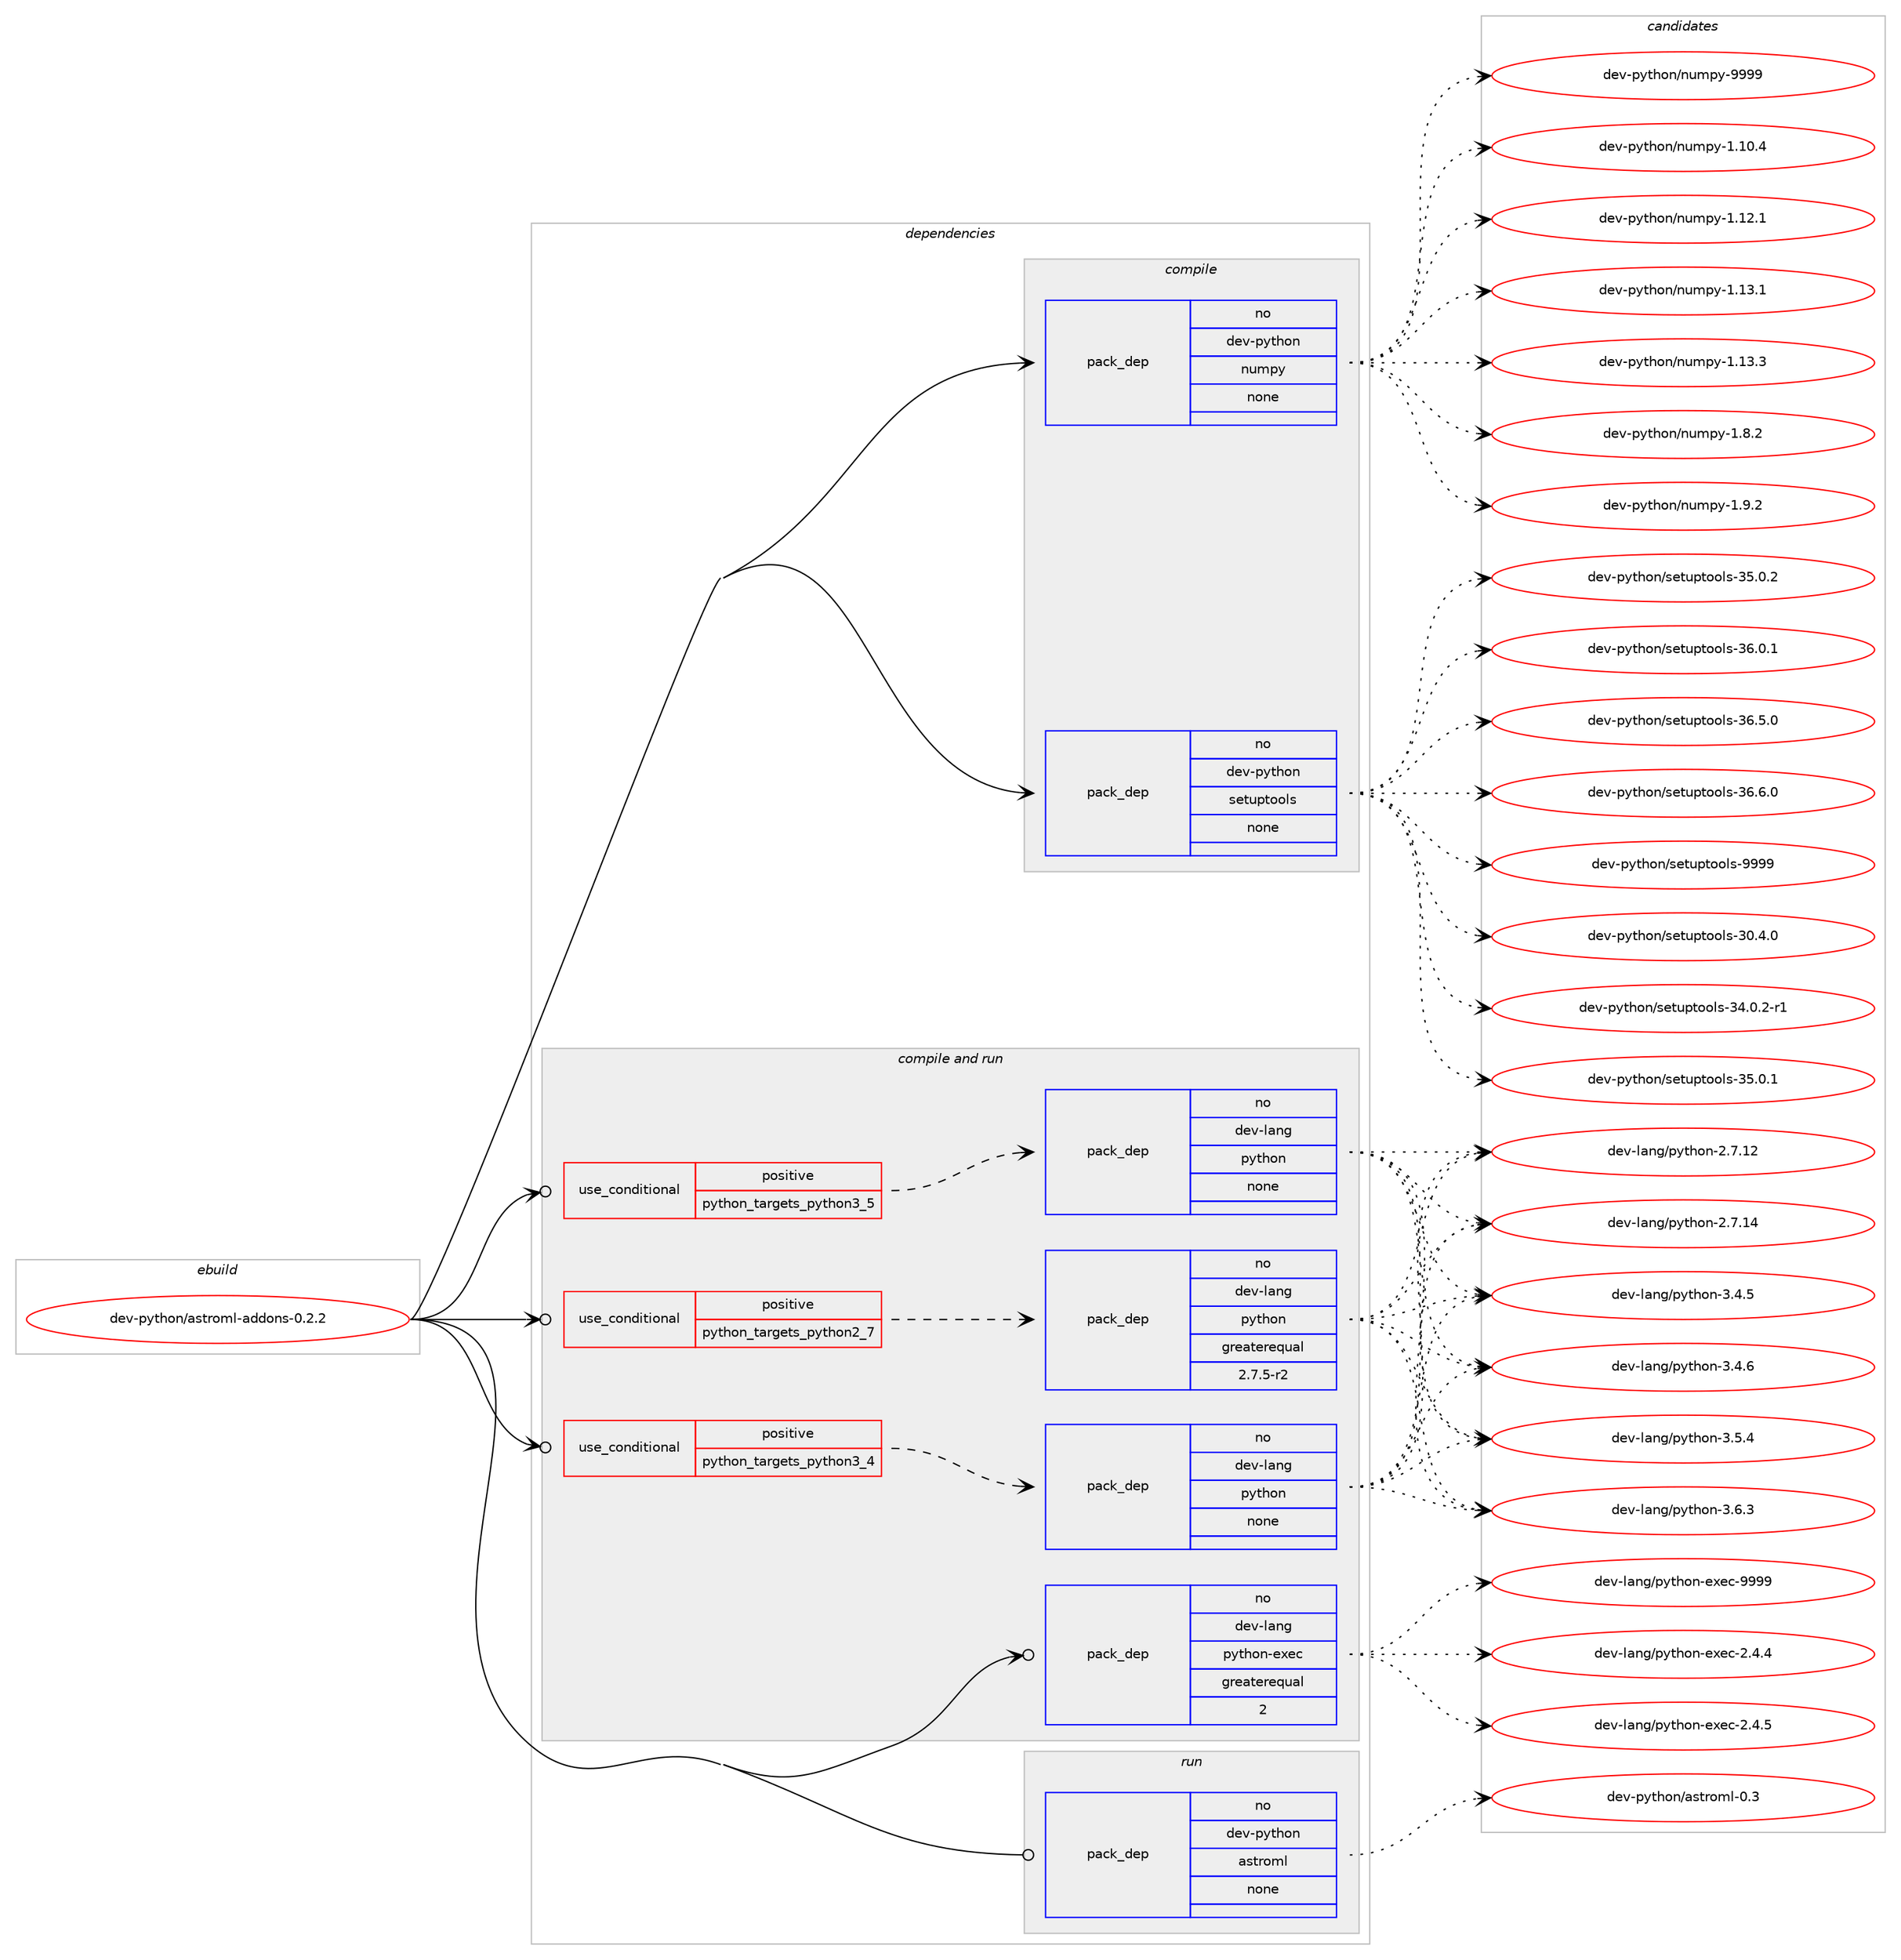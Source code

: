 digraph prolog {

# *************
# Graph options
# *************

newrank=true;
concentrate=true;
compound=true;
graph [rankdir=LR,fontname=Helvetica,fontsize=10,ranksep=1.5];#, ranksep=2.5, nodesep=0.2];
edge  [arrowhead=vee];
node  [fontname=Helvetica,fontsize=10];

# **********
# The ebuild
# **********

subgraph cluster_leftcol {
color=gray;
rank=same;
label=<<i>ebuild</i>>;
id [label="dev-python/astroml-addons-0.2.2", color=red, width=4, href="../dev-python/astroml-addons-0.2.2.svg"];
}

# ****************
# The dependencies
# ****************

subgraph cluster_midcol {
color=gray;
label=<<i>dependencies</i>>;
subgraph cluster_compile {
fillcolor="#eeeeee";
style=filled;
label=<<i>compile</i>>;
subgraph pack113487 {
dependency146911 [label=<<TABLE BORDER="0" CELLBORDER="1" CELLSPACING="0" CELLPADDING="4" WIDTH="220"><TR><TD ROWSPAN="6" CELLPADDING="30">pack_dep</TD></TR><TR><TD WIDTH="110">no</TD></TR><TR><TD>dev-python</TD></TR><TR><TD>numpy</TD></TR><TR><TD>none</TD></TR><TR><TD></TD></TR></TABLE>>, shape=none, color=blue];
}
id:e -> dependency146911:w [weight=20,style="solid",arrowhead="vee"];
subgraph pack113488 {
dependency146912 [label=<<TABLE BORDER="0" CELLBORDER="1" CELLSPACING="0" CELLPADDING="4" WIDTH="220"><TR><TD ROWSPAN="6" CELLPADDING="30">pack_dep</TD></TR><TR><TD WIDTH="110">no</TD></TR><TR><TD>dev-python</TD></TR><TR><TD>setuptools</TD></TR><TR><TD>none</TD></TR><TR><TD></TD></TR></TABLE>>, shape=none, color=blue];
}
id:e -> dependency146912:w [weight=20,style="solid",arrowhead="vee"];
}
subgraph cluster_compileandrun {
fillcolor="#eeeeee";
style=filled;
label=<<i>compile and run</i>>;
subgraph cond29607 {
dependency146913 [label=<<TABLE BORDER="0" CELLBORDER="1" CELLSPACING="0" CELLPADDING="4"><TR><TD ROWSPAN="3" CELLPADDING="10">use_conditional</TD></TR><TR><TD>positive</TD></TR><TR><TD>python_targets_python2_7</TD></TR></TABLE>>, shape=none, color=red];
subgraph pack113489 {
dependency146914 [label=<<TABLE BORDER="0" CELLBORDER="1" CELLSPACING="0" CELLPADDING="4" WIDTH="220"><TR><TD ROWSPAN="6" CELLPADDING="30">pack_dep</TD></TR><TR><TD WIDTH="110">no</TD></TR><TR><TD>dev-lang</TD></TR><TR><TD>python</TD></TR><TR><TD>greaterequal</TD></TR><TR><TD>2.7.5-r2</TD></TR></TABLE>>, shape=none, color=blue];
}
dependency146913:e -> dependency146914:w [weight=20,style="dashed",arrowhead="vee"];
}
id:e -> dependency146913:w [weight=20,style="solid",arrowhead="odotvee"];
subgraph cond29608 {
dependency146915 [label=<<TABLE BORDER="0" CELLBORDER="1" CELLSPACING="0" CELLPADDING="4"><TR><TD ROWSPAN="3" CELLPADDING="10">use_conditional</TD></TR><TR><TD>positive</TD></TR><TR><TD>python_targets_python3_4</TD></TR></TABLE>>, shape=none, color=red];
subgraph pack113490 {
dependency146916 [label=<<TABLE BORDER="0" CELLBORDER="1" CELLSPACING="0" CELLPADDING="4" WIDTH="220"><TR><TD ROWSPAN="6" CELLPADDING="30">pack_dep</TD></TR><TR><TD WIDTH="110">no</TD></TR><TR><TD>dev-lang</TD></TR><TR><TD>python</TD></TR><TR><TD>none</TD></TR><TR><TD></TD></TR></TABLE>>, shape=none, color=blue];
}
dependency146915:e -> dependency146916:w [weight=20,style="dashed",arrowhead="vee"];
}
id:e -> dependency146915:w [weight=20,style="solid",arrowhead="odotvee"];
subgraph cond29609 {
dependency146917 [label=<<TABLE BORDER="0" CELLBORDER="1" CELLSPACING="0" CELLPADDING="4"><TR><TD ROWSPAN="3" CELLPADDING="10">use_conditional</TD></TR><TR><TD>positive</TD></TR><TR><TD>python_targets_python3_5</TD></TR></TABLE>>, shape=none, color=red];
subgraph pack113491 {
dependency146918 [label=<<TABLE BORDER="0" CELLBORDER="1" CELLSPACING="0" CELLPADDING="4" WIDTH="220"><TR><TD ROWSPAN="6" CELLPADDING="30">pack_dep</TD></TR><TR><TD WIDTH="110">no</TD></TR><TR><TD>dev-lang</TD></TR><TR><TD>python</TD></TR><TR><TD>none</TD></TR><TR><TD></TD></TR></TABLE>>, shape=none, color=blue];
}
dependency146917:e -> dependency146918:w [weight=20,style="dashed",arrowhead="vee"];
}
id:e -> dependency146917:w [weight=20,style="solid",arrowhead="odotvee"];
subgraph pack113492 {
dependency146919 [label=<<TABLE BORDER="0" CELLBORDER="1" CELLSPACING="0" CELLPADDING="4" WIDTH="220"><TR><TD ROWSPAN="6" CELLPADDING="30">pack_dep</TD></TR><TR><TD WIDTH="110">no</TD></TR><TR><TD>dev-lang</TD></TR><TR><TD>python-exec</TD></TR><TR><TD>greaterequal</TD></TR><TR><TD>2</TD></TR></TABLE>>, shape=none, color=blue];
}
id:e -> dependency146919:w [weight=20,style="solid",arrowhead="odotvee"];
}
subgraph cluster_run {
fillcolor="#eeeeee";
style=filled;
label=<<i>run</i>>;
subgraph pack113493 {
dependency146920 [label=<<TABLE BORDER="0" CELLBORDER="1" CELLSPACING="0" CELLPADDING="4" WIDTH="220"><TR><TD ROWSPAN="6" CELLPADDING="30">pack_dep</TD></TR><TR><TD WIDTH="110">no</TD></TR><TR><TD>dev-python</TD></TR><TR><TD>astroml</TD></TR><TR><TD>none</TD></TR><TR><TD></TD></TR></TABLE>>, shape=none, color=blue];
}
id:e -> dependency146920:w [weight=20,style="solid",arrowhead="odot"];
}
}

# **************
# The candidates
# **************

subgraph cluster_choices {
rank=same;
color=gray;
label=<<i>candidates</i>>;

subgraph choice113487 {
color=black;
nodesep=1;
choice100101118451121211161041111104711011710911212145494649484652 [label="dev-python/numpy-1.10.4", color=red, width=4,href="../dev-python/numpy-1.10.4.svg"];
choice100101118451121211161041111104711011710911212145494649504649 [label="dev-python/numpy-1.12.1", color=red, width=4,href="../dev-python/numpy-1.12.1.svg"];
choice100101118451121211161041111104711011710911212145494649514649 [label="dev-python/numpy-1.13.1", color=red, width=4,href="../dev-python/numpy-1.13.1.svg"];
choice100101118451121211161041111104711011710911212145494649514651 [label="dev-python/numpy-1.13.3", color=red, width=4,href="../dev-python/numpy-1.13.3.svg"];
choice1001011184511212111610411111047110117109112121454946564650 [label="dev-python/numpy-1.8.2", color=red, width=4,href="../dev-python/numpy-1.8.2.svg"];
choice1001011184511212111610411111047110117109112121454946574650 [label="dev-python/numpy-1.9.2", color=red, width=4,href="../dev-python/numpy-1.9.2.svg"];
choice10010111845112121116104111110471101171091121214557575757 [label="dev-python/numpy-9999", color=red, width=4,href="../dev-python/numpy-9999.svg"];
dependency146911:e -> choice100101118451121211161041111104711011710911212145494649484652:w [style=dotted,weight="100"];
dependency146911:e -> choice100101118451121211161041111104711011710911212145494649504649:w [style=dotted,weight="100"];
dependency146911:e -> choice100101118451121211161041111104711011710911212145494649514649:w [style=dotted,weight="100"];
dependency146911:e -> choice100101118451121211161041111104711011710911212145494649514651:w [style=dotted,weight="100"];
dependency146911:e -> choice1001011184511212111610411111047110117109112121454946564650:w [style=dotted,weight="100"];
dependency146911:e -> choice1001011184511212111610411111047110117109112121454946574650:w [style=dotted,weight="100"];
dependency146911:e -> choice10010111845112121116104111110471101171091121214557575757:w [style=dotted,weight="100"];
}
subgraph choice113488 {
color=black;
nodesep=1;
choice100101118451121211161041111104711510111611711211611111110811545514846524648 [label="dev-python/setuptools-30.4.0", color=red, width=4,href="../dev-python/setuptools-30.4.0.svg"];
choice1001011184511212111610411111047115101116117112116111111108115455152464846504511449 [label="dev-python/setuptools-34.0.2-r1", color=red, width=4,href="../dev-python/setuptools-34.0.2-r1.svg"];
choice100101118451121211161041111104711510111611711211611111110811545515346484649 [label="dev-python/setuptools-35.0.1", color=red, width=4,href="../dev-python/setuptools-35.0.1.svg"];
choice100101118451121211161041111104711510111611711211611111110811545515346484650 [label="dev-python/setuptools-35.0.2", color=red, width=4,href="../dev-python/setuptools-35.0.2.svg"];
choice100101118451121211161041111104711510111611711211611111110811545515446484649 [label="dev-python/setuptools-36.0.1", color=red, width=4,href="../dev-python/setuptools-36.0.1.svg"];
choice100101118451121211161041111104711510111611711211611111110811545515446534648 [label="dev-python/setuptools-36.5.0", color=red, width=4,href="../dev-python/setuptools-36.5.0.svg"];
choice100101118451121211161041111104711510111611711211611111110811545515446544648 [label="dev-python/setuptools-36.6.0", color=red, width=4,href="../dev-python/setuptools-36.6.0.svg"];
choice10010111845112121116104111110471151011161171121161111111081154557575757 [label="dev-python/setuptools-9999", color=red, width=4,href="../dev-python/setuptools-9999.svg"];
dependency146912:e -> choice100101118451121211161041111104711510111611711211611111110811545514846524648:w [style=dotted,weight="100"];
dependency146912:e -> choice1001011184511212111610411111047115101116117112116111111108115455152464846504511449:w [style=dotted,weight="100"];
dependency146912:e -> choice100101118451121211161041111104711510111611711211611111110811545515346484649:w [style=dotted,weight="100"];
dependency146912:e -> choice100101118451121211161041111104711510111611711211611111110811545515346484650:w [style=dotted,weight="100"];
dependency146912:e -> choice100101118451121211161041111104711510111611711211611111110811545515446484649:w [style=dotted,weight="100"];
dependency146912:e -> choice100101118451121211161041111104711510111611711211611111110811545515446534648:w [style=dotted,weight="100"];
dependency146912:e -> choice100101118451121211161041111104711510111611711211611111110811545515446544648:w [style=dotted,weight="100"];
dependency146912:e -> choice10010111845112121116104111110471151011161171121161111111081154557575757:w [style=dotted,weight="100"];
}
subgraph choice113489 {
color=black;
nodesep=1;
choice10010111845108971101034711212111610411111045504655464950 [label="dev-lang/python-2.7.12", color=red, width=4,href="../dev-lang/python-2.7.12.svg"];
choice10010111845108971101034711212111610411111045504655464952 [label="dev-lang/python-2.7.14", color=red, width=4,href="../dev-lang/python-2.7.14.svg"];
choice100101118451089711010347112121116104111110455146524653 [label="dev-lang/python-3.4.5", color=red, width=4,href="../dev-lang/python-3.4.5.svg"];
choice100101118451089711010347112121116104111110455146524654 [label="dev-lang/python-3.4.6", color=red, width=4,href="../dev-lang/python-3.4.6.svg"];
choice100101118451089711010347112121116104111110455146534652 [label="dev-lang/python-3.5.4", color=red, width=4,href="../dev-lang/python-3.5.4.svg"];
choice100101118451089711010347112121116104111110455146544651 [label="dev-lang/python-3.6.3", color=red, width=4,href="../dev-lang/python-3.6.3.svg"];
dependency146914:e -> choice10010111845108971101034711212111610411111045504655464950:w [style=dotted,weight="100"];
dependency146914:e -> choice10010111845108971101034711212111610411111045504655464952:w [style=dotted,weight="100"];
dependency146914:e -> choice100101118451089711010347112121116104111110455146524653:w [style=dotted,weight="100"];
dependency146914:e -> choice100101118451089711010347112121116104111110455146524654:w [style=dotted,weight="100"];
dependency146914:e -> choice100101118451089711010347112121116104111110455146534652:w [style=dotted,weight="100"];
dependency146914:e -> choice100101118451089711010347112121116104111110455146544651:w [style=dotted,weight="100"];
}
subgraph choice113490 {
color=black;
nodesep=1;
choice10010111845108971101034711212111610411111045504655464950 [label="dev-lang/python-2.7.12", color=red, width=4,href="../dev-lang/python-2.7.12.svg"];
choice10010111845108971101034711212111610411111045504655464952 [label="dev-lang/python-2.7.14", color=red, width=4,href="../dev-lang/python-2.7.14.svg"];
choice100101118451089711010347112121116104111110455146524653 [label="dev-lang/python-3.4.5", color=red, width=4,href="../dev-lang/python-3.4.5.svg"];
choice100101118451089711010347112121116104111110455146524654 [label="dev-lang/python-3.4.6", color=red, width=4,href="../dev-lang/python-3.4.6.svg"];
choice100101118451089711010347112121116104111110455146534652 [label="dev-lang/python-3.5.4", color=red, width=4,href="../dev-lang/python-3.5.4.svg"];
choice100101118451089711010347112121116104111110455146544651 [label="dev-lang/python-3.6.3", color=red, width=4,href="../dev-lang/python-3.6.3.svg"];
dependency146916:e -> choice10010111845108971101034711212111610411111045504655464950:w [style=dotted,weight="100"];
dependency146916:e -> choice10010111845108971101034711212111610411111045504655464952:w [style=dotted,weight="100"];
dependency146916:e -> choice100101118451089711010347112121116104111110455146524653:w [style=dotted,weight="100"];
dependency146916:e -> choice100101118451089711010347112121116104111110455146524654:w [style=dotted,weight="100"];
dependency146916:e -> choice100101118451089711010347112121116104111110455146534652:w [style=dotted,weight="100"];
dependency146916:e -> choice100101118451089711010347112121116104111110455146544651:w [style=dotted,weight="100"];
}
subgraph choice113491 {
color=black;
nodesep=1;
choice10010111845108971101034711212111610411111045504655464950 [label="dev-lang/python-2.7.12", color=red, width=4,href="../dev-lang/python-2.7.12.svg"];
choice10010111845108971101034711212111610411111045504655464952 [label="dev-lang/python-2.7.14", color=red, width=4,href="../dev-lang/python-2.7.14.svg"];
choice100101118451089711010347112121116104111110455146524653 [label="dev-lang/python-3.4.5", color=red, width=4,href="../dev-lang/python-3.4.5.svg"];
choice100101118451089711010347112121116104111110455146524654 [label="dev-lang/python-3.4.6", color=red, width=4,href="../dev-lang/python-3.4.6.svg"];
choice100101118451089711010347112121116104111110455146534652 [label="dev-lang/python-3.5.4", color=red, width=4,href="../dev-lang/python-3.5.4.svg"];
choice100101118451089711010347112121116104111110455146544651 [label="dev-lang/python-3.6.3", color=red, width=4,href="../dev-lang/python-3.6.3.svg"];
dependency146918:e -> choice10010111845108971101034711212111610411111045504655464950:w [style=dotted,weight="100"];
dependency146918:e -> choice10010111845108971101034711212111610411111045504655464952:w [style=dotted,weight="100"];
dependency146918:e -> choice100101118451089711010347112121116104111110455146524653:w [style=dotted,weight="100"];
dependency146918:e -> choice100101118451089711010347112121116104111110455146524654:w [style=dotted,weight="100"];
dependency146918:e -> choice100101118451089711010347112121116104111110455146534652:w [style=dotted,weight="100"];
dependency146918:e -> choice100101118451089711010347112121116104111110455146544651:w [style=dotted,weight="100"];
}
subgraph choice113492 {
color=black;
nodesep=1;
choice1001011184510897110103471121211161041111104510112010199455046524652 [label="dev-lang/python-exec-2.4.4", color=red, width=4,href="../dev-lang/python-exec-2.4.4.svg"];
choice1001011184510897110103471121211161041111104510112010199455046524653 [label="dev-lang/python-exec-2.4.5", color=red, width=4,href="../dev-lang/python-exec-2.4.5.svg"];
choice10010111845108971101034711212111610411111045101120101994557575757 [label="dev-lang/python-exec-9999", color=red, width=4,href="../dev-lang/python-exec-9999.svg"];
dependency146919:e -> choice1001011184510897110103471121211161041111104510112010199455046524652:w [style=dotted,weight="100"];
dependency146919:e -> choice1001011184510897110103471121211161041111104510112010199455046524653:w [style=dotted,weight="100"];
dependency146919:e -> choice10010111845108971101034711212111610411111045101120101994557575757:w [style=dotted,weight="100"];
}
subgraph choice113493 {
color=black;
nodesep=1;
choice10010111845112121116104111110479711511611411110910845484651 [label="dev-python/astroml-0.3", color=red, width=4,href="../dev-python/astroml-0.3.svg"];
dependency146920:e -> choice10010111845112121116104111110479711511611411110910845484651:w [style=dotted,weight="100"];
}
}

}
